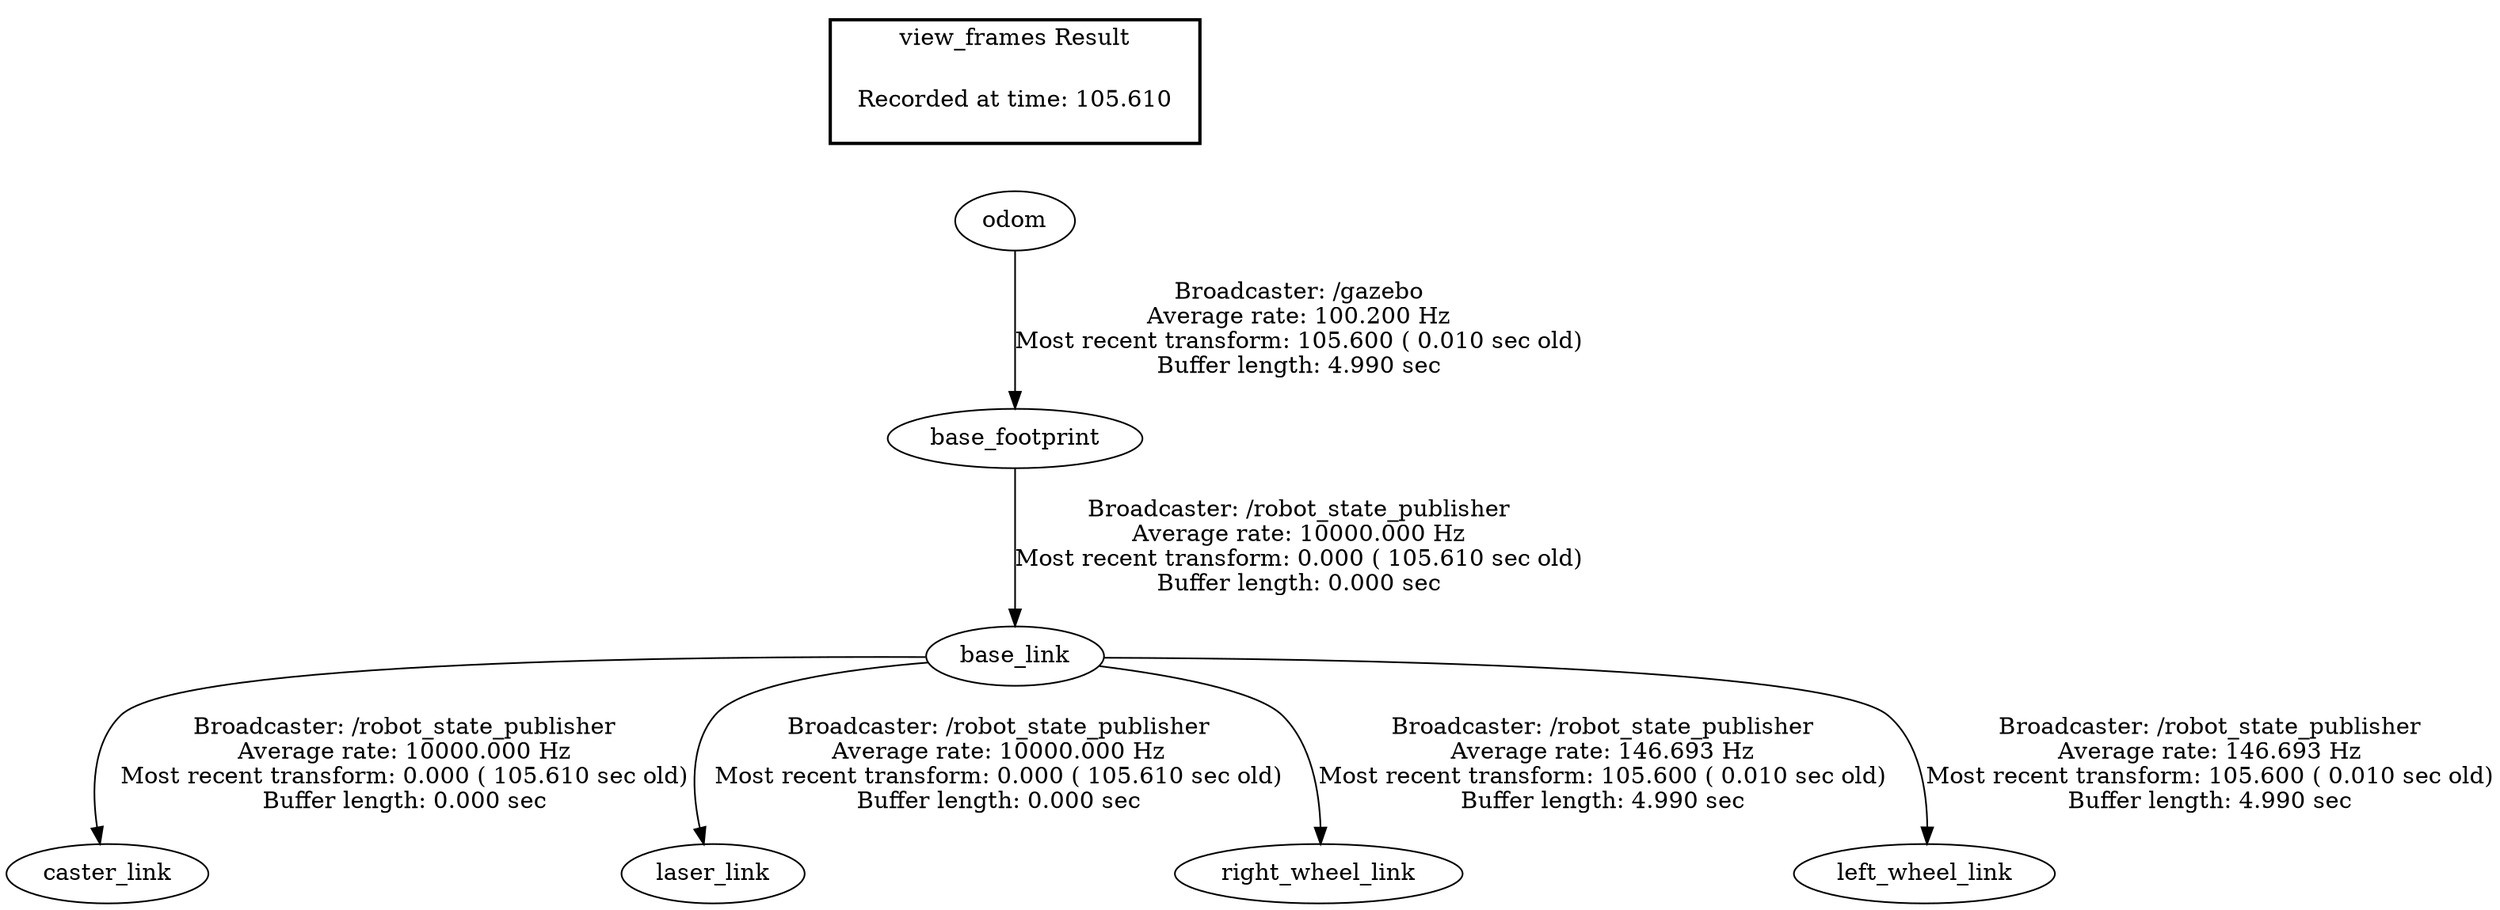 digraph G {
"base_footprint" -> "base_link"[label="Broadcaster: /robot_state_publisher\nAverage rate: 10000.000 Hz\nMost recent transform: 0.000 ( 105.610 sec old)\nBuffer length: 0.000 sec\n"];
"odom" -> "base_footprint"[label="Broadcaster: /gazebo\nAverage rate: 100.200 Hz\nMost recent transform: 105.600 ( 0.010 sec old)\nBuffer length: 4.990 sec\n"];
"base_link" -> "caster_link"[label="Broadcaster: /robot_state_publisher\nAverage rate: 10000.000 Hz\nMost recent transform: 0.000 ( 105.610 sec old)\nBuffer length: 0.000 sec\n"];
"base_link" -> "laser_link"[label="Broadcaster: /robot_state_publisher\nAverage rate: 10000.000 Hz\nMost recent transform: 0.000 ( 105.610 sec old)\nBuffer length: 0.000 sec\n"];
"base_link" -> "right_wheel_link"[label="Broadcaster: /robot_state_publisher\nAverage rate: 146.693 Hz\nMost recent transform: 105.600 ( 0.010 sec old)\nBuffer length: 4.990 sec\n"];
"base_link" -> "left_wheel_link"[label="Broadcaster: /robot_state_publisher\nAverage rate: 146.693 Hz\nMost recent transform: 105.600 ( 0.010 sec old)\nBuffer length: 4.990 sec\n"];
edge [style=invis];
 subgraph cluster_legend { style=bold; color=black; label ="view_frames Result";
"Recorded at time: 105.610"[ shape=plaintext ] ;
 }->"odom";
}